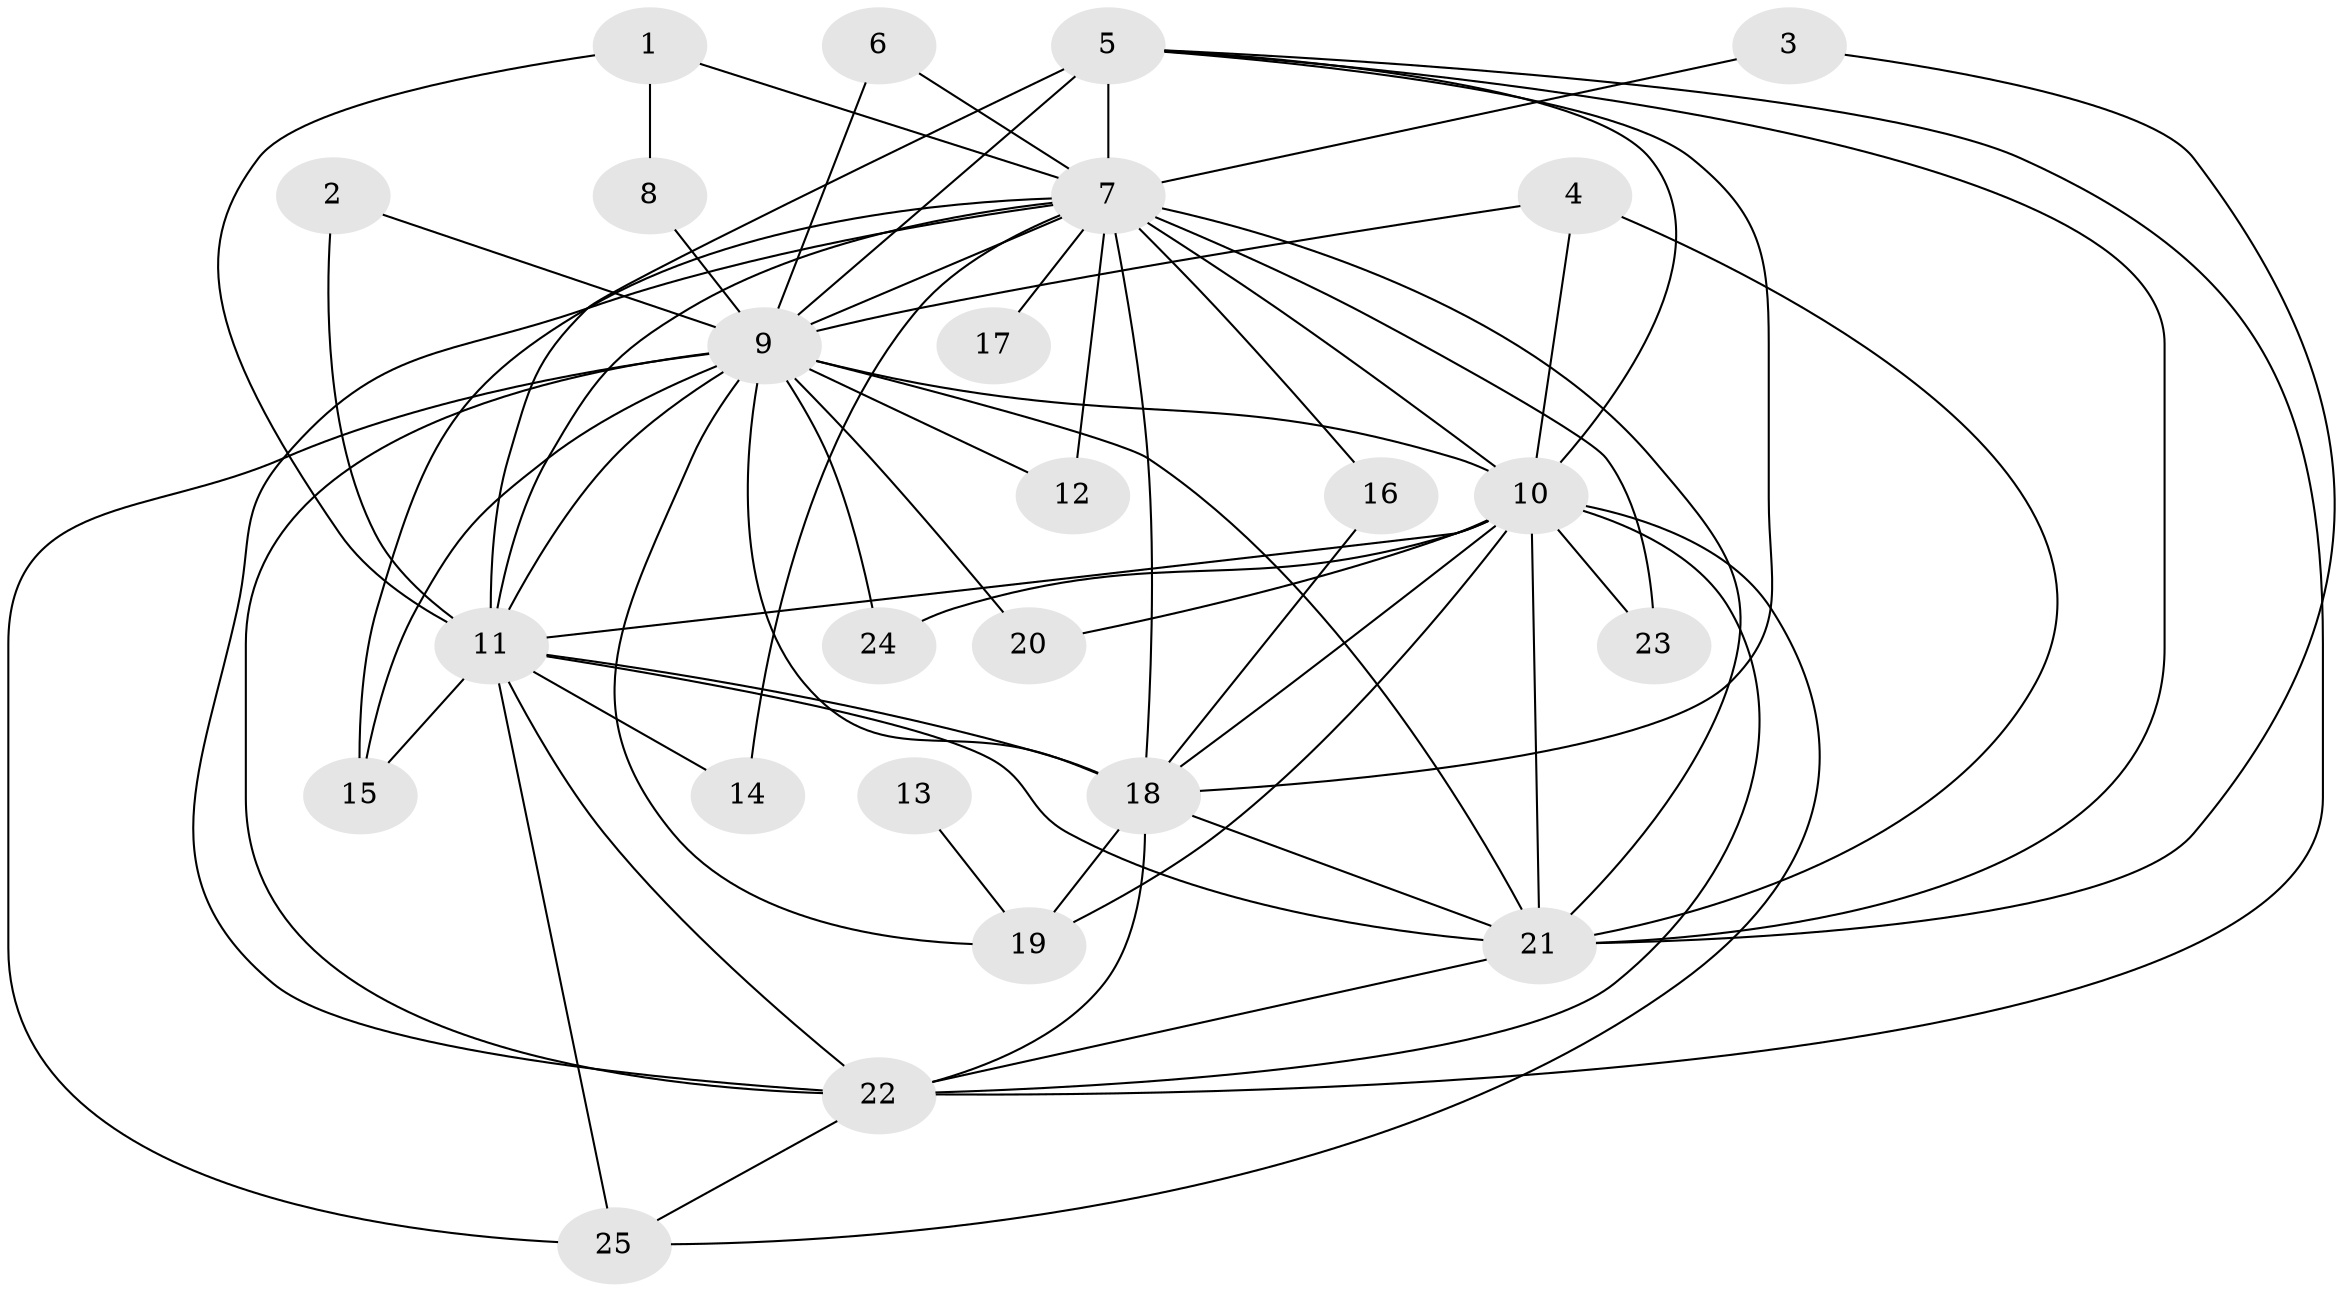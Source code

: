 // original degree distribution, {16: 0.04, 13: 0.02, 14: 0.02, 21: 0.02, 15: 0.02, 19: 0.04, 12: 0.02, 11: 0.02, 3: 0.16, 2: 0.6, 5: 0.04}
// Generated by graph-tools (version 1.1) at 2025/49/03/09/25 03:49:29]
// undirected, 25 vertices, 65 edges
graph export_dot {
graph [start="1"]
  node [color=gray90,style=filled];
  1;
  2;
  3;
  4;
  5;
  6;
  7;
  8;
  9;
  10;
  11;
  12;
  13;
  14;
  15;
  16;
  17;
  18;
  19;
  20;
  21;
  22;
  23;
  24;
  25;
  1 -- 7 [weight=1.0];
  1 -- 8 [weight=1.0];
  1 -- 11 [weight=1.0];
  2 -- 9 [weight=1.0];
  2 -- 11 [weight=1.0];
  3 -- 7 [weight=1.0];
  3 -- 21 [weight=1.0];
  4 -- 9 [weight=1.0];
  4 -- 10 [weight=1.0];
  4 -- 21 [weight=1.0];
  5 -- 7 [weight=1.0];
  5 -- 9 [weight=4.0];
  5 -- 10 [weight=2.0];
  5 -- 11 [weight=1.0];
  5 -- 18 [weight=1.0];
  5 -- 21 [weight=1.0];
  5 -- 22 [weight=1.0];
  6 -- 7 [weight=1.0];
  6 -- 9 [weight=1.0];
  7 -- 9 [weight=2.0];
  7 -- 10 [weight=2.0];
  7 -- 11 [weight=1.0];
  7 -- 12 [weight=1.0];
  7 -- 14 [weight=1.0];
  7 -- 15 [weight=1.0];
  7 -- 16 [weight=1.0];
  7 -- 17 [weight=1.0];
  7 -- 18 [weight=2.0];
  7 -- 21 [weight=2.0];
  7 -- 22 [weight=1.0];
  7 -- 23 [weight=1.0];
  8 -- 9 [weight=2.0];
  9 -- 10 [weight=4.0];
  9 -- 11 [weight=2.0];
  9 -- 12 [weight=1.0];
  9 -- 15 [weight=1.0];
  9 -- 18 [weight=2.0];
  9 -- 19 [weight=1.0];
  9 -- 20 [weight=1.0];
  9 -- 21 [weight=3.0];
  9 -- 22 [weight=3.0];
  9 -- 24 [weight=1.0];
  9 -- 25 [weight=1.0];
  10 -- 11 [weight=3.0];
  10 -- 18 [weight=3.0];
  10 -- 19 [weight=2.0];
  10 -- 20 [weight=1.0];
  10 -- 21 [weight=3.0];
  10 -- 22 [weight=2.0];
  10 -- 23 [weight=1.0];
  10 -- 24 [weight=1.0];
  10 -- 25 [weight=1.0];
  11 -- 14 [weight=1.0];
  11 -- 15 [weight=1.0];
  11 -- 18 [weight=1.0];
  11 -- 21 [weight=2.0];
  11 -- 22 [weight=1.0];
  11 -- 25 [weight=1.0];
  13 -- 19 [weight=1.0];
  16 -- 18 [weight=1.0];
  18 -- 19 [weight=1.0];
  18 -- 21 [weight=1.0];
  18 -- 22 [weight=2.0];
  21 -- 22 [weight=1.0];
  22 -- 25 [weight=1.0];
}
